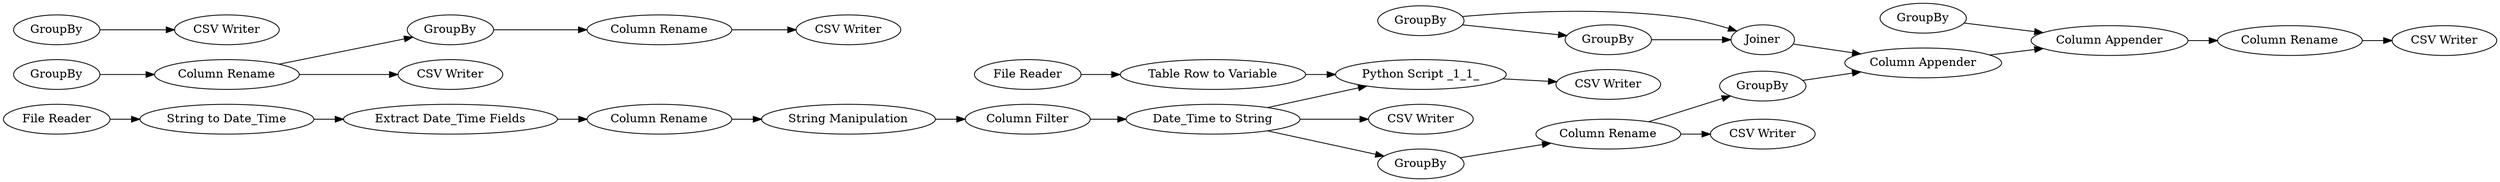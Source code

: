 digraph {
	361 -> 362
	41 -> 42
	29 -> 20
	42 -> 59
	34 -> 37
	361 -> 34
	48 -> 60
	10 -> 33
	39 -> 40
	35 -> 46
	40 -> 41
	359 -> 360
	55 -> 47
	20 -> 355
	43 -> 45
	54 -> 55
	37 -> 35
	44 -> 45
	47 -> 61
	37 -> 56
	355 -> 363
	45 -> 46
	33 -> 14
	361 -> 355
	46 -> 55
	43 -> 44
	360 -> 10
	36 -> 359
	14 -> 361
	40 -> 58
	55 [label="Column Appender"]
	45 [label=Joiner]
	58 [label="CSV Writer"]
	363 [label="CSV Writer"]
	41 [label=GroupBy]
	56 [label="CSV Writer"]
	54 [label=GroupBy]
	359 [label="String to Date_Time"]
	361 [label="Date_Time to String"]
	10 [label="Column Rename"]
	59 [label="CSV Writer"]
	48 [label=GroupBy]
	42 [label="Column Rename"]
	47 [label="Column Rename"]
	61 [label="CSV Writer"]
	360 [label="Extract Date_Time Fields"]
	14 [label="Column Filter"]
	60 [label="CSV Writer"]
	20 [label="Table Row to Variable"]
	35 [label=GroupBy]
	43 [label=GroupBy]
	34 [label=GroupBy]
	362 [label="CSV Writer"]
	355 [label="Python Script _1_1_"]
	29 [label="File Reader"]
	44 [label=GroupBy]
	36 [label="File Reader"]
	46 [label="Column Appender"]
	40 [label="Column Rename"]
	39 [label=GroupBy]
	33 [label="String Manipulation"]
	37 [label="Column Rename"]
	rankdir=LR
}
